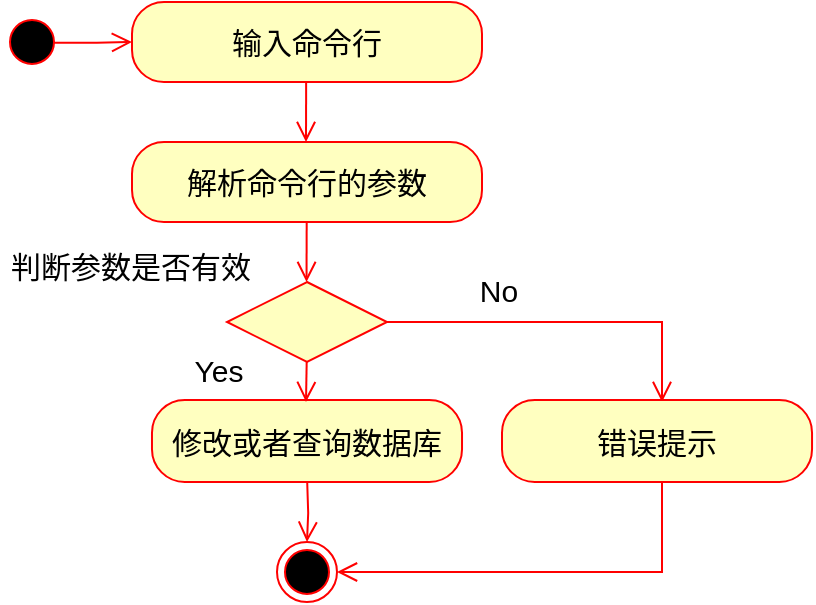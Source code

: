 <mxfile version="21.7.2" type="github">
  <diagram name="第 1 页" id="AXnJaw9f5F4j0GoQM91S">
    <mxGraphModel dx="726" dy="488" grid="1" gridSize="10" guides="1" tooltips="1" connect="1" arrows="1" fold="1" page="1" pageScale="1" pageWidth="827" pageHeight="1169" math="0" shadow="0">
      <root>
        <mxCell id="0" />
        <mxCell id="1" parent="0" />
        <mxCell id="t6iJehXlqV-rxjUKu6CW-1" value="" style="ellipse;html=1;shape=startState;fillColor=#000000;strokeColor=#ff0000;fontSize=15;" vertex="1" parent="1">
          <mxGeometry x="70" y="125" width="30" height="30" as="geometry" />
        </mxCell>
        <mxCell id="t6iJehXlqV-rxjUKu6CW-2" value="" style="edgeStyle=orthogonalEdgeStyle;html=1;verticalAlign=bottom;endArrow=open;endSize=8;strokeColor=#ff0000;rounded=0;entryX=0;entryY=0.5;entryDx=0;entryDy=0;exitX=0.858;exitY=0.514;exitDx=0;exitDy=0;exitPerimeter=0;fontSize=15;" edge="1" parent="1" source="t6iJehXlqV-rxjUKu6CW-1" target="t6iJehXlqV-rxjUKu6CW-3">
          <mxGeometry relative="1" as="geometry">
            <mxPoint x="195" y="120" as="targetPoint" />
            <mxPoint y="140" as="sourcePoint" />
            <Array as="points" />
          </mxGeometry>
        </mxCell>
        <mxCell id="t6iJehXlqV-rxjUKu6CW-3" value="输入命令行" style="rounded=1;whiteSpace=wrap;html=1;arcSize=40;fontColor=#000000;fillColor=#ffffc0;strokeColor=#ff0000;fontSize=15;" vertex="1" parent="1">
          <mxGeometry x="135" y="120" width="175" height="40" as="geometry" />
        </mxCell>
        <mxCell id="t6iJehXlqV-rxjUKu6CW-5" value="修改或者查询数据库" style="rounded=1;whiteSpace=wrap;html=1;arcSize=40;fontColor=#000000;fillColor=#ffffc0;strokeColor=#ff0000;fontSize=15;" vertex="1" parent="1">
          <mxGeometry x="144.99" y="319" width="155.02" height="41" as="geometry" />
        </mxCell>
        <mxCell id="t6iJehXlqV-rxjUKu6CW-7" value="" style="rhombus;whiteSpace=wrap;html=1;fontColor=#000000;fillColor=#ffffc0;strokeColor=#ff0000;fontSize=15;" vertex="1" parent="1">
          <mxGeometry x="182.5" y="260" width="80" height="40" as="geometry" />
        </mxCell>
        <mxCell id="t6iJehXlqV-rxjUKu6CW-11" value="" style="ellipse;html=1;shape=endState;fillColor=#000000;strokeColor=#ff0000;fontSize=15;" vertex="1" parent="1">
          <mxGeometry x="207.5" y="390" width="30" height="30" as="geometry" />
        </mxCell>
        <mxCell id="t6iJehXlqV-rxjUKu6CW-13" value="" style="edgeStyle=orthogonalEdgeStyle;html=1;verticalAlign=bottom;endArrow=open;endSize=8;strokeColor=#ff0000;rounded=0;exitX=1;exitY=0.5;exitDx=0;exitDy=0;fontSize=15;" edge="1" parent="1" source="t6iJehXlqV-rxjUKu6CW-7">
          <mxGeometry relative="1" as="geometry">
            <mxPoint x="400" y="320" as="targetPoint" />
            <mxPoint x="350" y="300" as="sourcePoint" />
            <Array as="points">
              <mxPoint x="400" y="280" />
            </Array>
          </mxGeometry>
        </mxCell>
        <mxCell id="t6iJehXlqV-rxjUKu6CW-14" value="No" style="edgeLabel;html=1;align=center;verticalAlign=middle;resizable=0;points=[];fontSize=15;" vertex="1" connectable="0" parent="1">
          <mxGeometry x="330" y="260" as="geometry">
            <mxPoint x="-12" y="4" as="offset" />
          </mxGeometry>
        </mxCell>
        <mxCell id="t6iJehXlqV-rxjUKu6CW-36" value="解析命令行的参数" style="rounded=1;whiteSpace=wrap;html=1;arcSize=40;fontColor=#000000;fillColor=#ffffc0;strokeColor=#ff0000;fontSize=15;" vertex="1" parent="1">
          <mxGeometry x="135" y="190" width="175" height="40" as="geometry" />
        </mxCell>
        <mxCell id="t6iJehXlqV-rxjUKu6CW-37" value="" style="edgeStyle=orthogonalEdgeStyle;html=1;verticalAlign=bottom;endArrow=open;endSize=8;strokeColor=#ff0000;rounded=0;fontSize=15;" edge="1" parent="1">
          <mxGeometry relative="1" as="geometry">
            <mxPoint x="222" y="190" as="targetPoint" />
            <mxPoint x="222.08" y="160" as="sourcePoint" />
            <Array as="points">
              <mxPoint x="222.08" y="160" />
            </Array>
          </mxGeometry>
        </mxCell>
        <mxCell id="t6iJehXlqV-rxjUKu6CW-40" value="判断参数是否有效" style="edgeLabel;html=1;align=center;verticalAlign=middle;resizable=0;points=[];fontSize=15;" vertex="1" connectable="0" parent="1">
          <mxGeometry x="135" y="250" as="geometry">
            <mxPoint x="-1" y="2" as="offset" />
          </mxGeometry>
        </mxCell>
        <mxCell id="t6iJehXlqV-rxjUKu6CW-42" value="错误提示" style="rounded=1;whiteSpace=wrap;html=1;arcSize=40;fontColor=#000000;fillColor=#ffffc0;strokeColor=#ff0000;fontSize=15;" vertex="1" parent="1">
          <mxGeometry x="320" y="319" width="155.02" height="41" as="geometry" />
        </mxCell>
        <mxCell id="t6iJehXlqV-rxjUKu6CW-46" value="" style="edgeStyle=orthogonalEdgeStyle;html=1;verticalAlign=bottom;endArrow=open;endSize=8;strokeColor=#ff0000;rounded=0;fontSize=15;" edge="1" parent="1">
          <mxGeometry relative="1" as="geometry">
            <mxPoint x="222.26" y="260" as="targetPoint" />
            <mxPoint x="222.34" y="230" as="sourcePoint" />
            <Array as="points">
              <mxPoint x="222.34" y="230" />
            </Array>
          </mxGeometry>
        </mxCell>
        <mxCell id="t6iJehXlqV-rxjUKu6CW-47" value="" style="edgeStyle=orthogonalEdgeStyle;html=1;verticalAlign=bottom;endArrow=open;endSize=8;strokeColor=#ff0000;rounded=0;fontSize=15;" edge="1" parent="1">
          <mxGeometry relative="1" as="geometry">
            <mxPoint x="222" y="320" as="targetPoint" />
            <mxPoint x="222.34" y="300" as="sourcePoint" />
            <Array as="points">
              <mxPoint x="222.34" y="300" />
            </Array>
          </mxGeometry>
        </mxCell>
        <mxCell id="t6iJehXlqV-rxjUKu6CW-48" value="" style="edgeStyle=orthogonalEdgeStyle;html=1;verticalAlign=bottom;endArrow=open;endSize=8;strokeColor=#ff0000;rounded=0;fontSize=15;entryX=0.5;entryY=0;entryDx=0;entryDy=0;" edge="1" parent="1" target="t6iJehXlqV-rxjUKu6CW-11">
          <mxGeometry relative="1" as="geometry">
            <mxPoint x="222.26" y="380" as="targetPoint" />
            <mxPoint x="222.6" y="360" as="sourcePoint" />
            <Array as="points" />
          </mxGeometry>
        </mxCell>
        <mxCell id="t6iJehXlqV-rxjUKu6CW-49" value="" style="edgeStyle=orthogonalEdgeStyle;html=1;verticalAlign=bottom;endArrow=open;endSize=8;strokeColor=#ff0000;rounded=0;exitX=0.5;exitY=1;exitDx=0;exitDy=0;fontSize=15;entryX=1;entryY=0.5;entryDx=0;entryDy=0;" edge="1" parent="1" source="t6iJehXlqV-rxjUKu6CW-42" target="t6iJehXlqV-rxjUKu6CW-11">
          <mxGeometry relative="1" as="geometry">
            <mxPoint x="517" y="450" as="targetPoint" />
            <mxPoint x="380" y="410" as="sourcePoint" />
            <Array as="points">
              <mxPoint x="400" y="360" />
              <mxPoint x="400" y="405" />
            </Array>
          </mxGeometry>
        </mxCell>
        <mxCell id="t6iJehXlqV-rxjUKu6CW-51" value="Yes" style="edgeLabel;html=1;align=center;verticalAlign=middle;resizable=0;points=[];fontSize=15;" vertex="1" connectable="0" parent="1">
          <mxGeometry x="190" y="300" as="geometry">
            <mxPoint x="-12" y="4" as="offset" />
          </mxGeometry>
        </mxCell>
      </root>
    </mxGraphModel>
  </diagram>
</mxfile>

